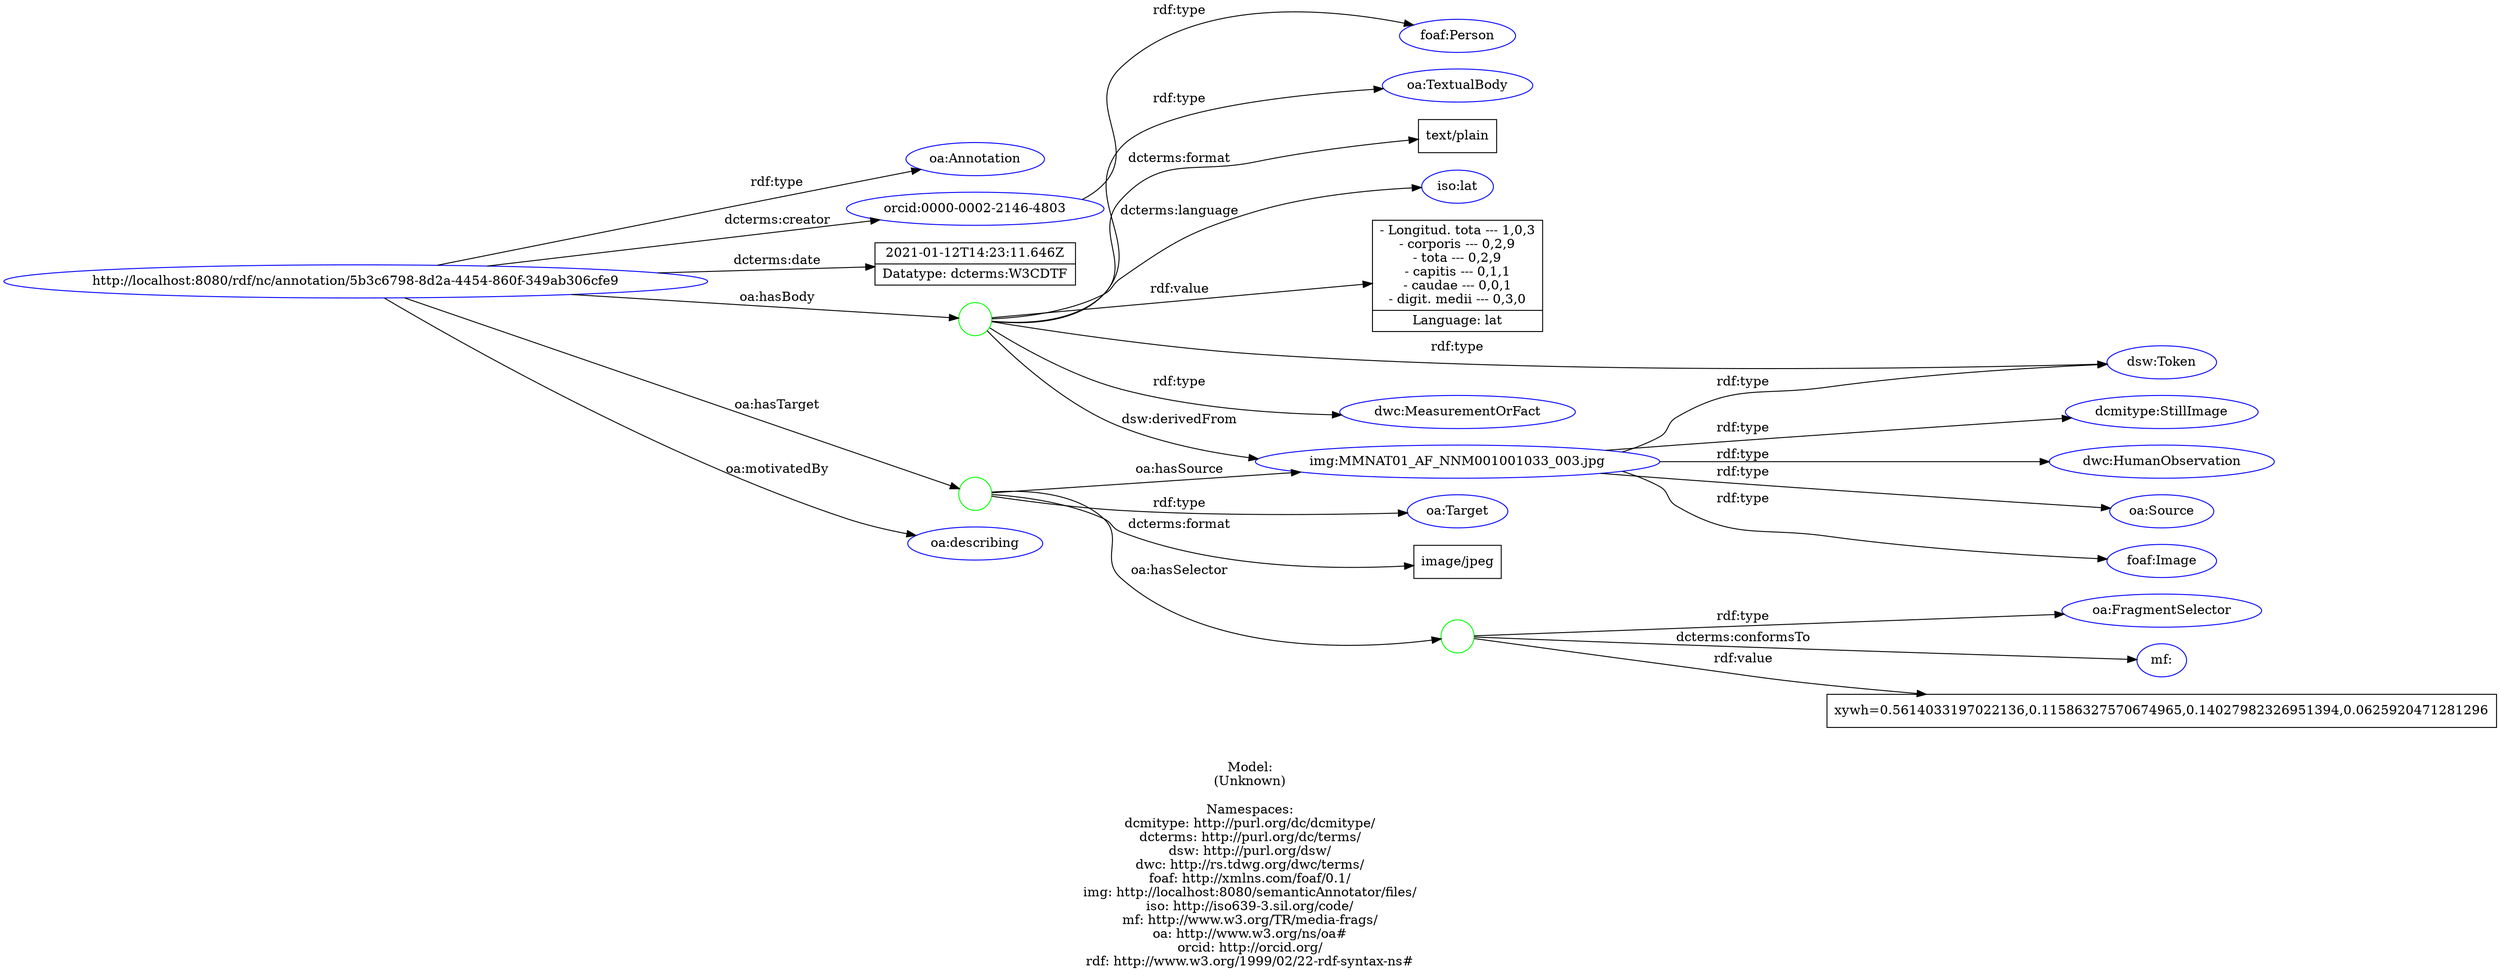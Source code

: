 digraph {
	rankdir = LR;
	charset="utf-8";

	"Rhttp://localhost:8080/rdf/nc/annotation/5b3c6798-8d2a-4454-860f-349ab306cfe9" -> "Roa:Annotation" [ label="rdf:type" ];
	"Rhttp://localhost:8080/rdf/nc/annotation/5b3c6798-8d2a-4454-860f-349ab306cfe9" -> "Rorcid:0000-0002-2146-4803" [ label="dcterms:creator" ];
	"Rhttp://localhost:8080/rdf/nc/annotation/5b3c6798-8d2a-4454-860f-349ab306cfe9" -> "L2021-01-12T14:23:11.646Z|Datatype: dcterms:W3CDTF" [ label="dcterms:date" ];
	"Rhttp://localhost:8080/rdf/nc/annotation/5b3c6798-8d2a-4454-860f-349ab306cfe9" -> "B_:node1f0gq2gelx19" [ label="oa:hasBody" ];
	"B_:node1f0gq2gelx19" -> "Rdsw:Token" [ label="rdf:type" ];
	"B_:node1f0gq2gelx19" -> "Rdwc:MeasurementOrFact" [ label="rdf:type" ];
	"B_:node1f0gq2gelx19" -> "Roa:TextualBody" [ label="rdf:type" ];
	"B_:node1f0gq2gelx19" -> "Ltext/plain" [ label="dcterms:format" ];
	"B_:node1f0gq2gelx19" -> "Riso:lat" [ label="dcterms:language" ];
	"B_:node1f0gq2gelx19" -> "Rimg:MMNAT01_AF_NNM001001033_003.jpg" [ label="dsw:derivedFrom" ];
	"B_:node1f0gq2gelx19" -> "L- Longitud. tota --- 1,0,3\n- corporis --- 0,2,9\n- tota --- 0,2,9\n- capitis --- 0,1,1\n- caudae --- 0,0,1\n- digit. medii --- 0,3,0|Language: lat" [ label="rdf:value" ];
	"Rhttp://localhost:8080/rdf/nc/annotation/5b3c6798-8d2a-4454-860f-349ab306cfe9" -> "B_:node1f0gq2gelx18" [ label="oa:hasTarget" ];
	"B_:node1f0gq2gelx18" -> "Roa:Target" [ label="rdf:type" ];
	"B_:node1f0gq2gelx18" -> "Limage/jpeg" [ label="dcterms:format" ];
	"B_:node1f0gq2gelx18" -> "B_:node1f0gq2gelx21" [ label="oa:hasSelector" ];
	"B_:node1f0gq2gelx21" -> "Roa:FragmentSelector" [ label="rdf:type" ];
	"B_:node1f0gq2gelx21" -> "Rmf:" [ label="dcterms:conformsTo" ];
	"B_:node1f0gq2gelx21" -> "Lxywh=0.5614033197022136,0.11586327570674965,0.14027982326951394,0.0625920471281296" [ label="rdf:value" ];
	"B_:node1f0gq2gelx18" -> "Rimg:MMNAT01_AF_NNM001001033_003.jpg" [ label="oa:hasSource" ];
	"Rhttp://localhost:8080/rdf/nc/annotation/5b3c6798-8d2a-4454-860f-349ab306cfe9" -> "Roa:describing" [ label="oa:motivatedBy" ];
	"Rorcid:0000-0002-2146-4803" -> "Rfoaf:Person" [ label="rdf:type" ];
	"Rimg:MMNAT01_AF_NNM001001033_003.jpg" -> "Rdcmitype:StillImage" [ label="rdf:type" ];
	"Rimg:MMNAT01_AF_NNM001001033_003.jpg" -> "Rdsw:Token" [ label="rdf:type" ];
	"Rimg:MMNAT01_AF_NNM001001033_003.jpg" -> "Rdwc:HumanObservation" [ label="rdf:type" ];
	"Rimg:MMNAT01_AF_NNM001001033_003.jpg" -> "Roa:Source" [ label="rdf:type" ];
	"Rimg:MMNAT01_AF_NNM001001033_003.jpg" -> "Rfoaf:Image" [ label="rdf:type" ];

	// Resources
	"Rhttp://localhost:8080/rdf/nc/annotation/5b3c6798-8d2a-4454-860f-349ab306cfe9" [ label="http://localhost:8080/rdf/nc/annotation/5b3c6798-8d2a-4454-860f-349ab306cfe9", shape = ellipse, color = blue ];
	"Roa:Annotation" [ label="oa:Annotation", shape = ellipse, color = blue ];
	"Rorcid:0000-0002-2146-4803" [ label="orcid:0000-0002-2146-4803", shape = ellipse, color = blue ];
	"Rdsw:Token" [ label="dsw:Token", shape = ellipse, color = blue ];
	"Rdwc:MeasurementOrFact" [ label="dwc:MeasurementOrFact", shape = ellipse, color = blue ];
	"Roa:TextualBody" [ label="oa:TextualBody", shape = ellipse, color = blue ];
	"Riso:lat" [ label="iso:lat", shape = ellipse, color = blue ];
	"Rimg:MMNAT01_AF_NNM001001033_003.jpg" [ label="img:MMNAT01_AF_NNM001001033_003.jpg", shape = ellipse, color = blue ];
	"Roa:Target" [ label="oa:Target", shape = ellipse, color = blue ];
	"Roa:FragmentSelector" [ label="oa:FragmentSelector", shape = ellipse, color = blue ];
	"Rmf:" [ label="mf:", shape = ellipse, color = blue ];
	"Roa:describing" [ label="oa:describing", shape = ellipse, color = blue ];
	"Rfoaf:Person" [ label="foaf:Person", shape = ellipse, color = blue ];
	"Rdcmitype:StillImage" [ label="dcmitype:StillImage", shape = ellipse, color = blue ];
	"Rdwc:HumanObservation" [ label="dwc:HumanObservation", shape = ellipse, color = blue ];
	"Roa:Source" [ label="oa:Source", shape = ellipse, color = blue ];
	"Rfoaf:Image" [ label="foaf:Image", shape = ellipse, color = blue ];

	// Anonymous nodes
	"B_:node1f0gq2gelx19" [ label="", shape = circle, color = green ];
	"B_:node1f0gq2gelx18" [ label="", shape = circle, color = green ];
	"B_:node1f0gq2gelx21" [ label="", shape = circle, color = green ];

	// Literals
	"L2021-01-12T14:23:11.646Z|Datatype: dcterms:W3CDTF" [ label="2021-01-12T14:23:11.646Z|Datatype: dcterms:W3CDTF", shape = record ];
	"Ltext/plain" [ label="text/plain", shape = record ];
	"L- Longitud. tota --- 1,0,3\n- corporis --- 0,2,9\n- tota --- 0,2,9\n- capitis --- 0,1,1\n- caudae --- 0,0,1\n- digit. medii --- 0,3,0|Language: lat" [ label="- Longitud. tota --- 1,0,3\n- corporis --- 0,2,9\n- tota --- 0,2,9\n- capitis --- 0,1,1\n- caudae --- 0,0,1\n- digit. medii --- 0,3,0|Language: lat", shape = record ];
	"Limage/jpeg" [ label="image/jpeg", shape = record ];
	"Lxywh=0.5614033197022136,0.11586327570674965,0.14027982326951394,0.0625920471281296" [ label="xywh=0.5614033197022136,0.11586327570674965,0.14027982326951394,0.0625920471281296", shape = record ];

	label="\n\nModel:\n(Unknown)\n\nNamespaces:\ndcmitype: http://purl.org/dc/dcmitype/\ndcterms: http://purl.org/dc/terms/\ndsw: http://purl.org/dsw/\ndwc: http://rs.tdwg.org/dwc/terms/\nfoaf: http://xmlns.com/foaf/0.1/\nimg: http://localhost:8080/semanticAnnotator/files/\niso: http://iso639-3.sil.org/code/\nmf: http://www.w3.org/TR/media-frags/\noa: http://www.w3.org/ns/oa#\norcid: http://orcid.org/\nrdf: http://www.w3.org/1999/02/22-rdf-syntax-ns#\n";
}
